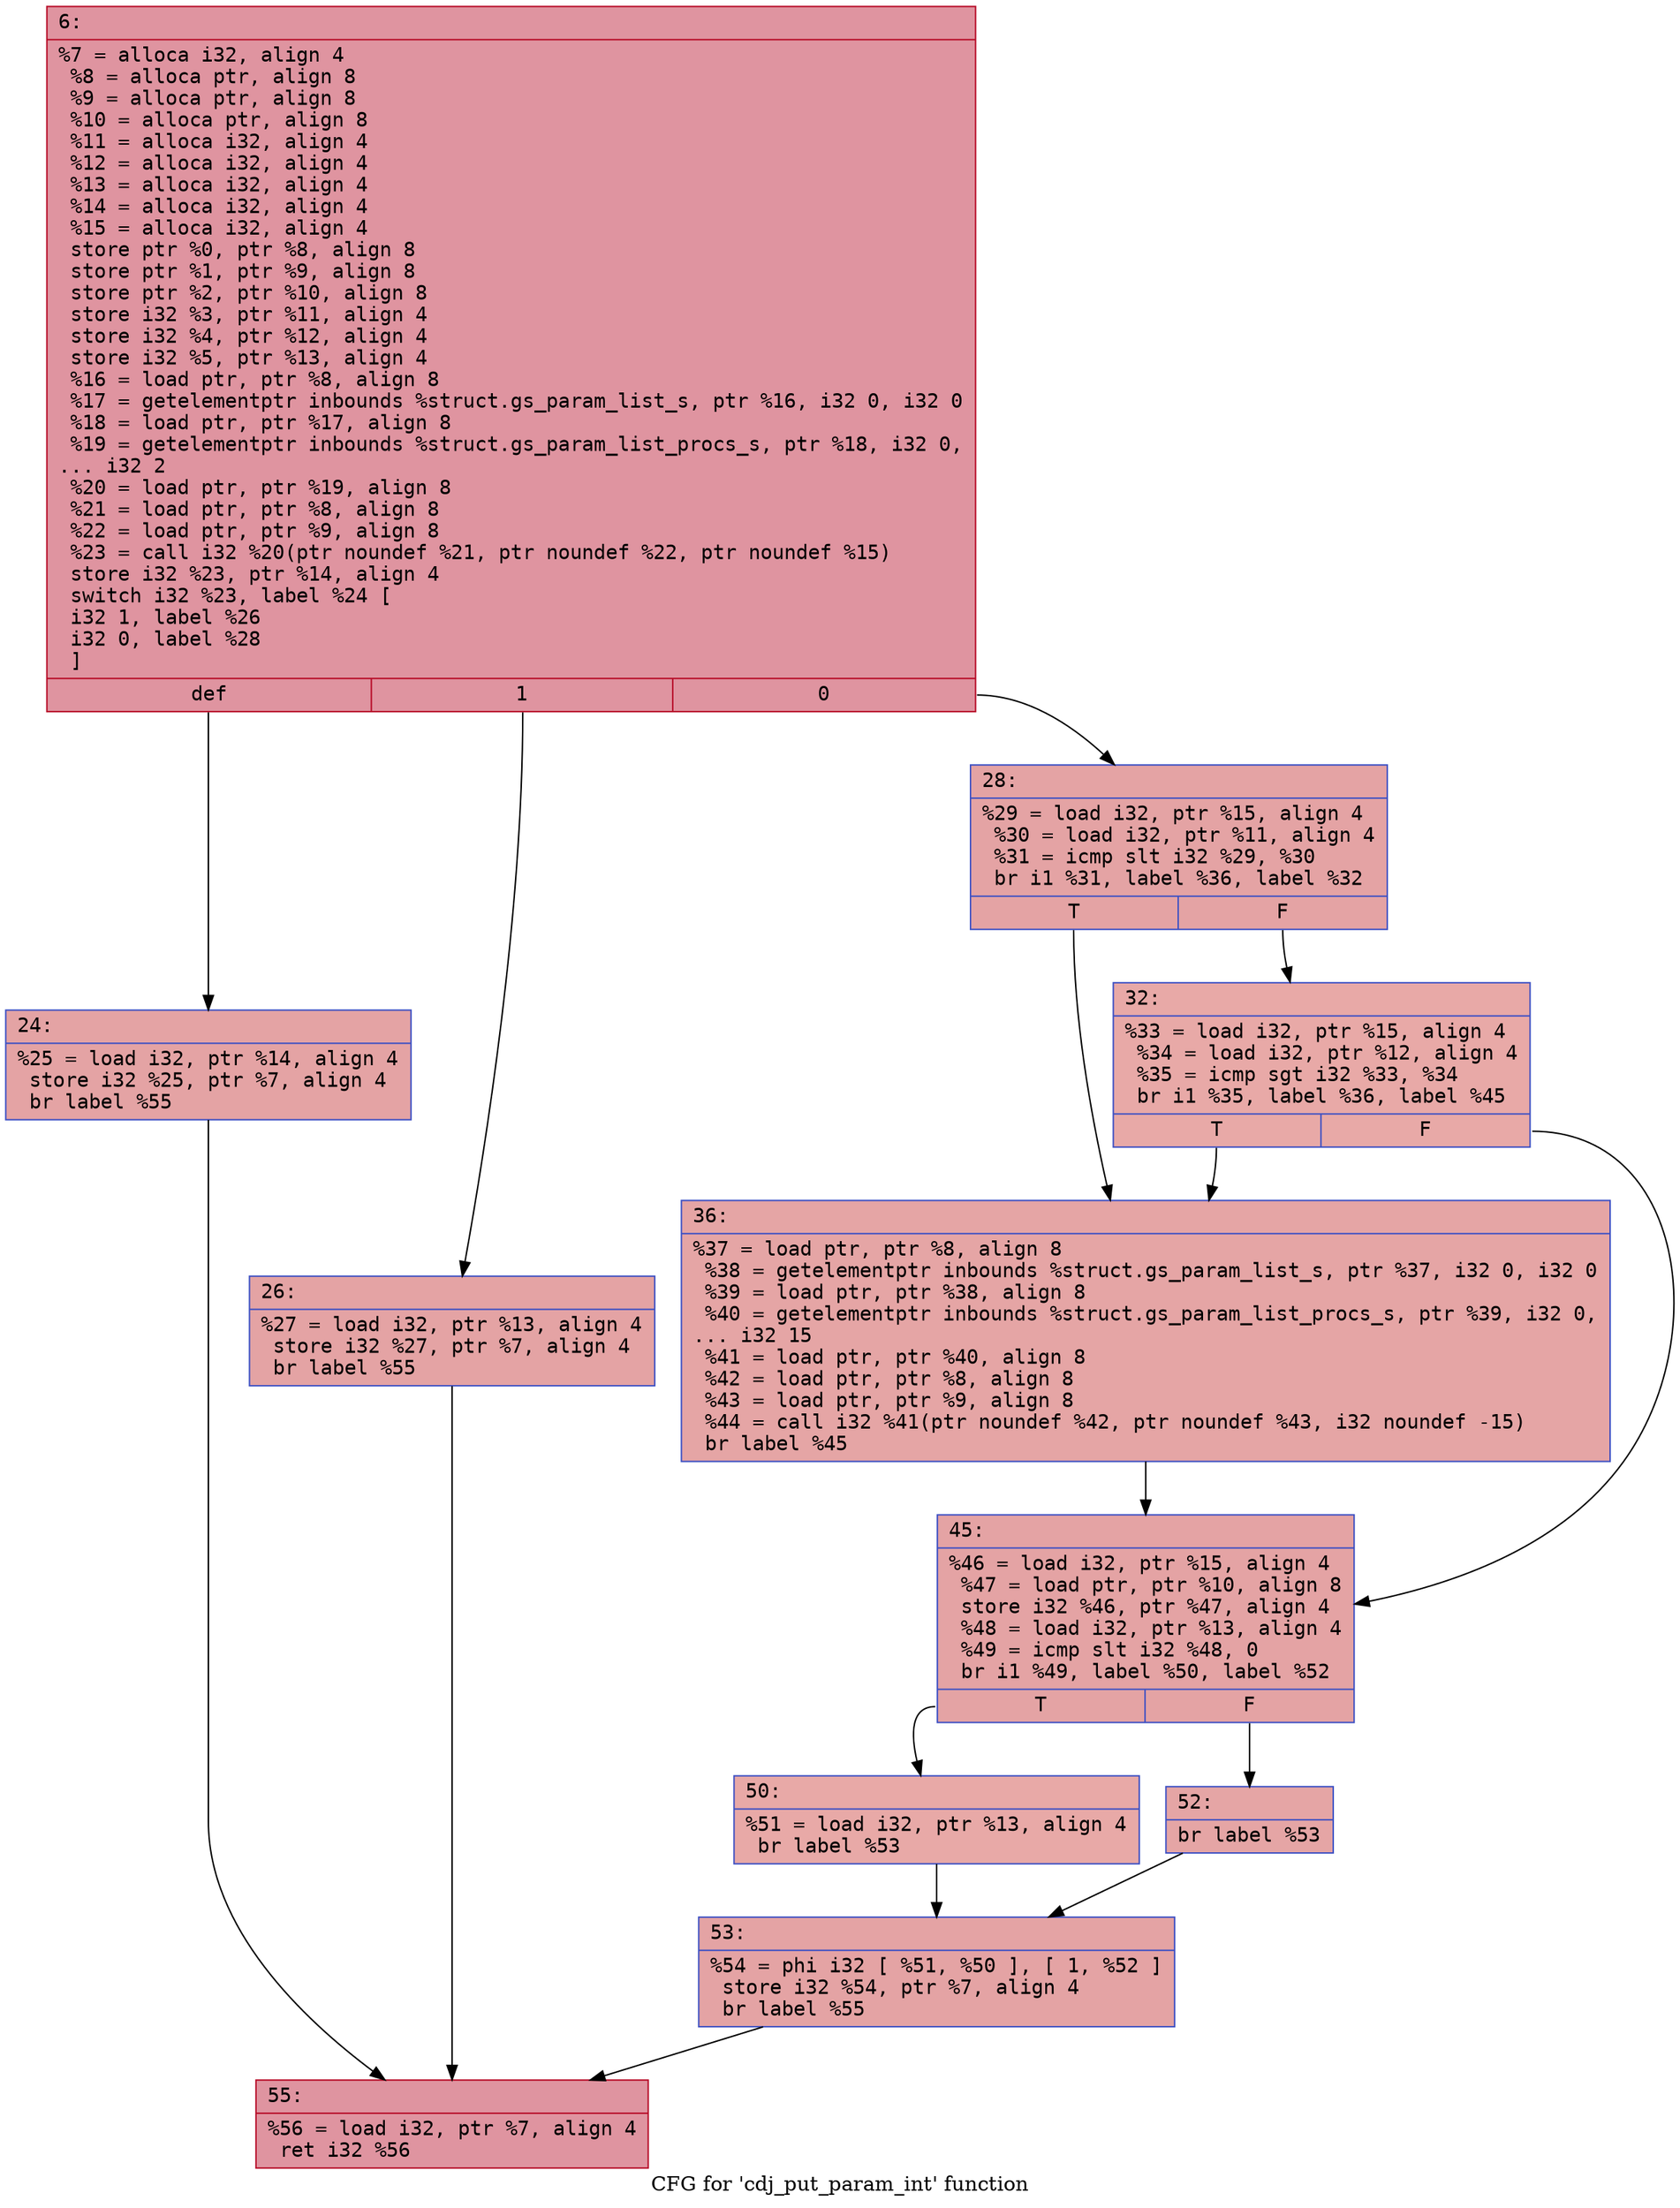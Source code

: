 digraph "CFG for 'cdj_put_param_int' function" {
	label="CFG for 'cdj_put_param_int' function";

	Node0x600001503b60 [shape=record,color="#b70d28ff", style=filled, fillcolor="#b70d2870" fontname="Courier",label="{6:\l|  %7 = alloca i32, align 4\l  %8 = alloca ptr, align 8\l  %9 = alloca ptr, align 8\l  %10 = alloca ptr, align 8\l  %11 = alloca i32, align 4\l  %12 = alloca i32, align 4\l  %13 = alloca i32, align 4\l  %14 = alloca i32, align 4\l  %15 = alloca i32, align 4\l  store ptr %0, ptr %8, align 8\l  store ptr %1, ptr %9, align 8\l  store ptr %2, ptr %10, align 8\l  store i32 %3, ptr %11, align 4\l  store i32 %4, ptr %12, align 4\l  store i32 %5, ptr %13, align 4\l  %16 = load ptr, ptr %8, align 8\l  %17 = getelementptr inbounds %struct.gs_param_list_s, ptr %16, i32 0, i32 0\l  %18 = load ptr, ptr %17, align 8\l  %19 = getelementptr inbounds %struct.gs_param_list_procs_s, ptr %18, i32 0,\l... i32 2\l  %20 = load ptr, ptr %19, align 8\l  %21 = load ptr, ptr %8, align 8\l  %22 = load ptr, ptr %9, align 8\l  %23 = call i32 %20(ptr noundef %21, ptr noundef %22, ptr noundef %15)\l  store i32 %23, ptr %14, align 4\l  switch i32 %23, label %24 [\l    i32 1, label %26\l    i32 0, label %28\l  ]\l|{<s0>def|<s1>1|<s2>0}}"];
	Node0x600001503b60:s0 -> Node0x600001503bb0[tooltip="6 -> 24\nProbability 33.33%" ];
	Node0x600001503b60:s1 -> Node0x600001503c00[tooltip="6 -> 26\nProbability 33.33%" ];
	Node0x600001503b60:s2 -> Node0x600001503c50[tooltip="6 -> 28\nProbability 33.33%" ];
	Node0x600001503bb0 [shape=record,color="#3d50c3ff", style=filled, fillcolor="#c32e3170" fontname="Courier",label="{24:\l|  %25 = load i32, ptr %14, align 4\l  store i32 %25, ptr %7, align 4\l  br label %55\l}"];
	Node0x600001503bb0 -> Node0x600001503e80[tooltip="24 -> 55\nProbability 100.00%" ];
	Node0x600001503c00 [shape=record,color="#3d50c3ff", style=filled, fillcolor="#c32e3170" fontname="Courier",label="{26:\l|  %27 = load i32, ptr %13, align 4\l  store i32 %27, ptr %7, align 4\l  br label %55\l}"];
	Node0x600001503c00 -> Node0x600001503e80[tooltip="26 -> 55\nProbability 100.00%" ];
	Node0x600001503c50 [shape=record,color="#3d50c3ff", style=filled, fillcolor="#c32e3170" fontname="Courier",label="{28:\l|  %29 = load i32, ptr %15, align 4\l  %30 = load i32, ptr %11, align 4\l  %31 = icmp slt i32 %29, %30\l  br i1 %31, label %36, label %32\l|{<s0>T|<s1>F}}"];
	Node0x600001503c50:s0 -> Node0x600001503cf0[tooltip="28 -> 36\nProbability 50.00%" ];
	Node0x600001503c50:s1 -> Node0x600001503ca0[tooltip="28 -> 32\nProbability 50.00%" ];
	Node0x600001503ca0 [shape=record,color="#3d50c3ff", style=filled, fillcolor="#ca3b3770" fontname="Courier",label="{32:\l|  %33 = load i32, ptr %15, align 4\l  %34 = load i32, ptr %12, align 4\l  %35 = icmp sgt i32 %33, %34\l  br i1 %35, label %36, label %45\l|{<s0>T|<s1>F}}"];
	Node0x600001503ca0:s0 -> Node0x600001503cf0[tooltip="32 -> 36\nProbability 50.00%" ];
	Node0x600001503ca0:s1 -> Node0x600001503d40[tooltip="32 -> 45\nProbability 50.00%" ];
	Node0x600001503cf0 [shape=record,color="#3d50c3ff", style=filled, fillcolor="#c5333470" fontname="Courier",label="{36:\l|  %37 = load ptr, ptr %8, align 8\l  %38 = getelementptr inbounds %struct.gs_param_list_s, ptr %37, i32 0, i32 0\l  %39 = load ptr, ptr %38, align 8\l  %40 = getelementptr inbounds %struct.gs_param_list_procs_s, ptr %39, i32 0,\l... i32 15\l  %41 = load ptr, ptr %40, align 8\l  %42 = load ptr, ptr %8, align 8\l  %43 = load ptr, ptr %9, align 8\l  %44 = call i32 %41(ptr noundef %42, ptr noundef %43, i32 noundef -15)\l  br label %45\l}"];
	Node0x600001503cf0 -> Node0x600001503d40[tooltip="36 -> 45\nProbability 100.00%" ];
	Node0x600001503d40 [shape=record,color="#3d50c3ff", style=filled, fillcolor="#c32e3170" fontname="Courier",label="{45:\l|  %46 = load i32, ptr %15, align 4\l  %47 = load ptr, ptr %10, align 8\l  store i32 %46, ptr %47, align 4\l  %48 = load i32, ptr %13, align 4\l  %49 = icmp slt i32 %48, 0\l  br i1 %49, label %50, label %52\l|{<s0>T|<s1>F}}"];
	Node0x600001503d40:s0 -> Node0x600001503d90[tooltip="45 -> 50\nProbability 37.50%" ];
	Node0x600001503d40:s1 -> Node0x600001503de0[tooltip="45 -> 52\nProbability 62.50%" ];
	Node0x600001503d90 [shape=record,color="#3d50c3ff", style=filled, fillcolor="#ca3b3770" fontname="Courier",label="{50:\l|  %51 = load i32, ptr %13, align 4\l  br label %53\l}"];
	Node0x600001503d90 -> Node0x600001503e30[tooltip="50 -> 53\nProbability 100.00%" ];
	Node0x600001503de0 [shape=record,color="#3d50c3ff", style=filled, fillcolor="#c5333470" fontname="Courier",label="{52:\l|  br label %53\l}"];
	Node0x600001503de0 -> Node0x600001503e30[tooltip="52 -> 53\nProbability 100.00%" ];
	Node0x600001503e30 [shape=record,color="#3d50c3ff", style=filled, fillcolor="#c32e3170" fontname="Courier",label="{53:\l|  %54 = phi i32 [ %51, %50 ], [ 1, %52 ]\l  store i32 %54, ptr %7, align 4\l  br label %55\l}"];
	Node0x600001503e30 -> Node0x600001503e80[tooltip="53 -> 55\nProbability 100.00%" ];
	Node0x600001503e80 [shape=record,color="#b70d28ff", style=filled, fillcolor="#b70d2870" fontname="Courier",label="{55:\l|  %56 = load i32, ptr %7, align 4\l  ret i32 %56\l}"];
}
